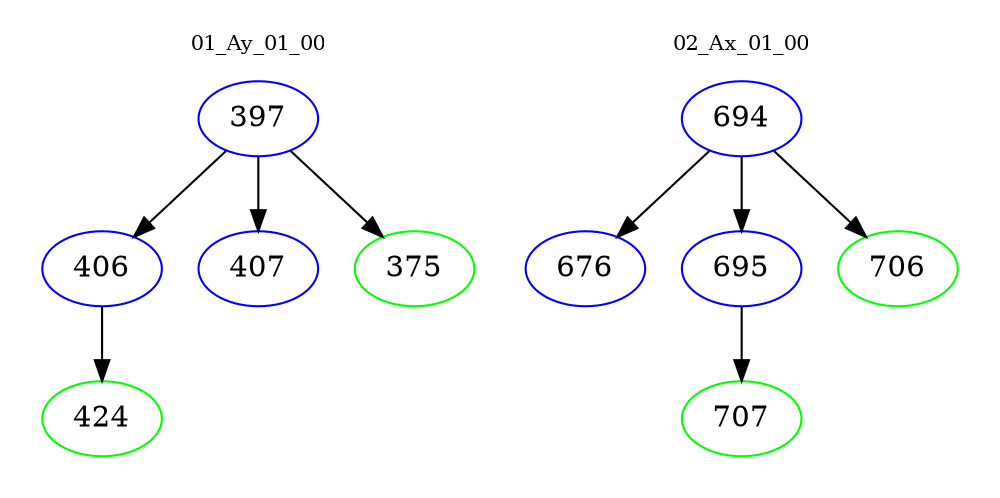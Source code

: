 digraph{
subgraph cluster_0 {
color = white
label = "01_Ay_01_00";
fontsize=10;
T0_397 [label="397", color="blue"]
T0_397 -> T0_406 [color="black"]
T0_406 [label="406", color="blue"]
T0_406 -> T0_424 [color="black"]
T0_424 [label="424", color="green"]
T0_397 -> T0_407 [color="black"]
T0_407 [label="407", color="blue"]
T0_397 -> T0_375 [color="black"]
T0_375 [label="375", color="green"]
}
subgraph cluster_1 {
color = white
label = "02_Ax_01_00";
fontsize=10;
T1_694 [label="694", color="blue"]
T1_694 -> T1_676 [color="black"]
T1_676 [label="676", color="blue"]
T1_694 -> T1_695 [color="black"]
T1_695 [label="695", color="blue"]
T1_695 -> T1_707 [color="black"]
T1_707 [label="707", color="green"]
T1_694 -> T1_706 [color="black"]
T1_706 [label="706", color="green"]
}
}
